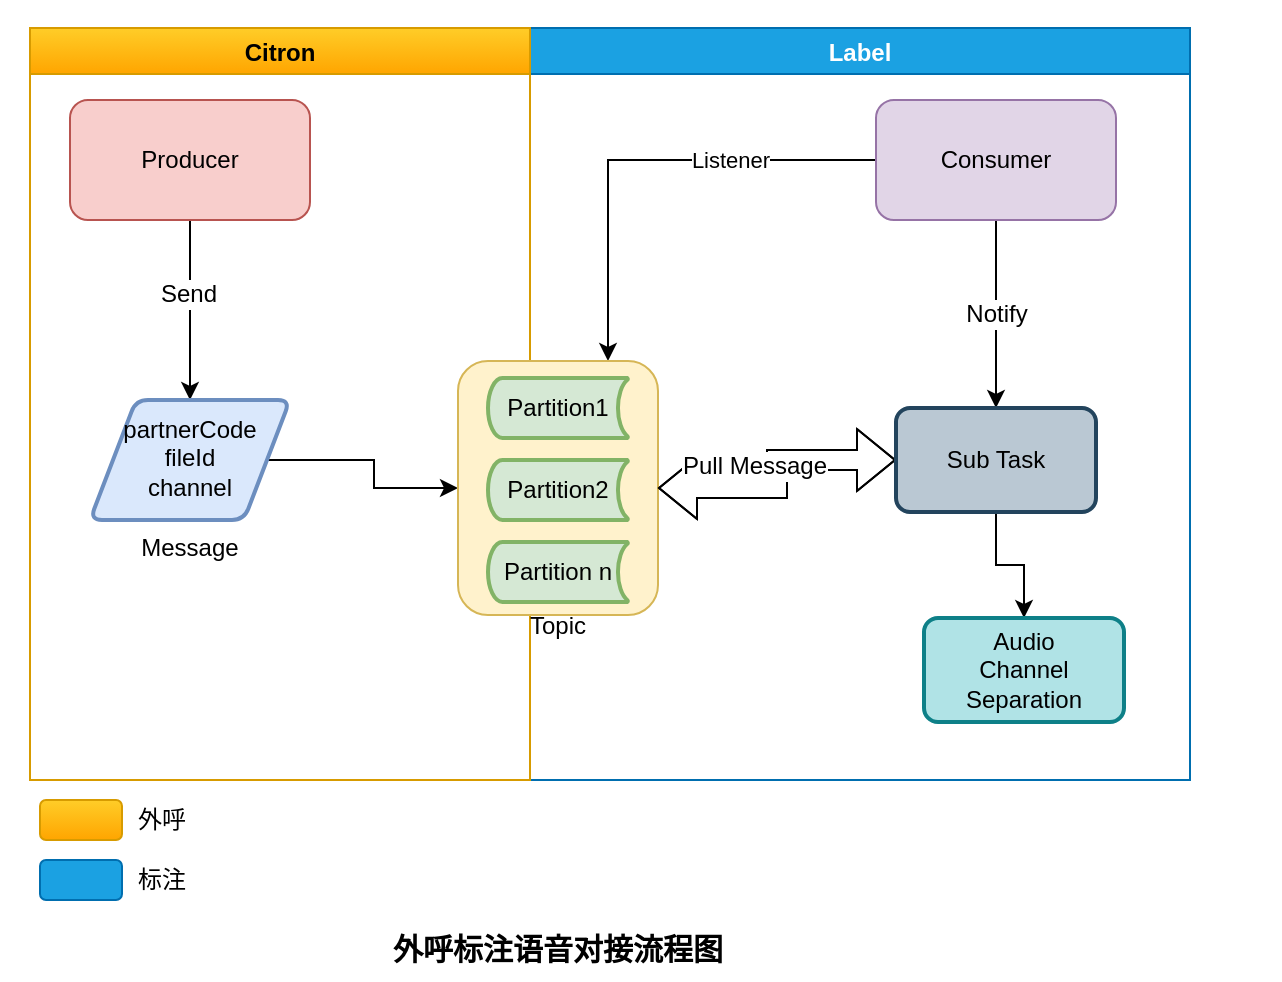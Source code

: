 <mxfile pages="1" version="11.2.8" type="github"><diagram id="_SoyM1gjRreR2W3wcuIc" name="第 1 页"><mxGraphModel dx="772" dy="500" grid="1" gridSize="10" guides="1" tooltips="1" connect="1" arrows="1" fold="1" page="1" pageScale="1" pageWidth="827" pageHeight="1169" math="0" shadow="0"><root><mxCell id="0"/><mxCell id="1" parent="0"/><mxCell id="K6LVbVNkoDodto0KRqFp-2" value="" style="rounded=1;whiteSpace=wrap;html=1;absoluteArcSize=1;arcSize=14;strokeWidth=2;shadow=0;strokeColor=none;" vertex="1" parent="1"><mxGeometry x="149" y="60" width="640" height="490" as="geometry"/></mxCell><mxCell id="UMMZn-zJN73YEVebQabu-35" value="Label" style="swimlane;rounded=0;shadow=0;fillColor=#1ba1e2;strokeColor=#006EAF;fontColor=#ffffff;" parent="1" vertex="1"><mxGeometry x="414" y="74" width="330" height="376" as="geometry"/></mxCell><mxCell id="UMMZn-zJN73YEVebQabu-34" value="Citron" style="swimlane;rounded=0;shadow=0;fillColor=#ffcd28;strokeColor=#d79b00;gradientColor=#ffa500;" parent="1" vertex="1"><mxGeometry x="164" y="74" width="250" height="376" as="geometry"/></mxCell><mxCell id="UMMZn-zJN73YEVebQabu-9" style="edgeStyle=orthogonalEdgeStyle;rounded=0;orthogonalLoop=1;jettySize=auto;html=1;entryX=0.5;entryY=0;entryDx=0;entryDy=0;" parent="1" source="UMMZn-zJN73YEVebQabu-1" target="UMMZn-zJN73YEVebQabu-3" edge="1"><mxGeometry relative="1" as="geometry"/></mxCell><mxCell id="UMMZn-zJN73YEVebQabu-23" value="Send" style="text;html=1;resizable=0;points=[];align=center;verticalAlign=middle;labelBackgroundColor=#ffffff;" parent="UMMZn-zJN73YEVebQabu-9" vertex="1" connectable="0"><mxGeometry x="-0.179" y="-1" relative="1" as="geometry"><mxPoint as="offset"/></mxGeometry></mxCell><mxCell id="UMMZn-zJN73YEVebQabu-1" value="Producer" style="rounded=1;whiteSpace=wrap;html=1;fillColor=#f8cecc;strokeColor=#b85450;" parent="1" vertex="1"><mxGeometry x="184" y="110" width="120" height="60" as="geometry"/></mxCell><mxCell id="UMMZn-zJN73YEVebQabu-4" value="Listener&lt;br&gt;" style="edgeStyle=orthogonalEdgeStyle;rounded=0;orthogonalLoop=1;jettySize=auto;html=1;exitX=0;exitY=0.5;exitDx=0;exitDy=0;entryX=0.75;entryY=0;entryDx=0;entryDy=0;" parent="1" source="UMMZn-zJN73YEVebQabu-2" target="UMMZn-zJN73YEVebQabu-13" edge="1"><mxGeometry x="-0.378" relative="1" as="geometry"><mxPoint x="450" y="120" as="targetPoint"/><mxPoint as="offset"/></mxGeometry></mxCell><mxCell id="UMMZn-zJN73YEVebQabu-25" style="edgeStyle=orthogonalEdgeStyle;rounded=0;orthogonalLoop=1;jettySize=auto;html=1;" parent="1" source="UMMZn-zJN73YEVebQabu-2" target="UMMZn-zJN73YEVebQabu-24" edge="1"><mxGeometry relative="1" as="geometry"/></mxCell><mxCell id="UMMZn-zJN73YEVebQabu-26" value="Notify" style="text;html=1;resizable=0;points=[];align=center;verticalAlign=middle;labelBackgroundColor=#ffffff;" parent="UMMZn-zJN73YEVebQabu-25" vertex="1" connectable="0"><mxGeometry x="-0.118" y="-2" relative="1" as="geometry"><mxPoint x="2" y="5" as="offset"/></mxGeometry></mxCell><mxCell id="UMMZn-zJN73YEVebQabu-2" value="Consumer" style="rounded=1;whiteSpace=wrap;html=1;fillColor=#e1d5e7;strokeColor=#9673a6;" parent="1" vertex="1"><mxGeometry x="587" y="110" width="120" height="60" as="geometry"/></mxCell><mxCell id="UMMZn-zJN73YEVebQabu-11" style="edgeStyle=orthogonalEdgeStyle;rounded=0;orthogonalLoop=1;jettySize=auto;html=1;entryX=0;entryY=0.5;entryDx=0;entryDy=0;" parent="1" source="UMMZn-zJN73YEVebQabu-3" target="UMMZn-zJN73YEVebQabu-13" edge="1"><mxGeometry relative="1" as="geometry"><mxPoint x="330" y="276" as="targetPoint"/></mxGeometry></mxCell><mxCell id="UMMZn-zJN73YEVebQabu-3" value="Message" style="verticalLabelPosition=bottom;verticalAlign=top;html=1;strokeWidth=2;shape=parallelogram;perimeter=parallelogramPerimeter;whiteSpace=wrap;rounded=1;arcSize=12;size=0.23;fillColor=#dae8fc;strokeColor=#6c8ebf;" parent="1" vertex="1"><mxGeometry x="194" y="260" width="100" height="60" as="geometry"/></mxCell><mxCell id="UMMZn-zJN73YEVebQabu-5" value="partnerCode&lt;br&gt;fileId&lt;br&gt;channel" style="text;html=1;strokeColor=none;fillColor=none;align=center;verticalAlign=middle;whiteSpace=wrap;rounded=0;" parent="1" vertex="1"><mxGeometry x="214" y="269" width="60" height="40" as="geometry"/></mxCell><mxCell id="UMMZn-zJN73YEVebQabu-13" value="" style="whiteSpace=wrap;html=1;rounded=1;fillColor=#fff2cc;strokeColor=#d6b656;" parent="1" vertex="1"><mxGeometry x="378" y="240.5" width="100" height="127" as="geometry"/></mxCell><mxCell id="UMMZn-zJN73YEVebQabu-14" value="Partition1" style="strokeWidth=2;html=1;shape=mxgraph.flowchart.stored_data;whiteSpace=wrap;rounded=1;fillColor=#d5e8d4;strokeColor=#82b366;" parent="1" vertex="1"><mxGeometry x="393" y="249" width="70" height="30" as="geometry"/></mxCell><mxCell id="UMMZn-zJN73YEVebQabu-16" value="Partition2" style="strokeWidth=2;html=1;shape=mxgraph.flowchart.stored_data;whiteSpace=wrap;rounded=1;fillColor=#d5e8d4;strokeColor=#82b366;" parent="1" vertex="1"><mxGeometry x="393" y="290" width="70" height="30" as="geometry"/></mxCell><mxCell id="UMMZn-zJN73YEVebQabu-17" value="Partition n" style="strokeWidth=2;html=1;shape=mxgraph.flowchart.stored_data;whiteSpace=wrap;rounded=1;fillColor=#d5e8d4;strokeColor=#82b366;" parent="1" vertex="1"><mxGeometry x="393" y="331" width="70" height="30" as="geometry"/></mxCell><mxCell id="UMMZn-zJN73YEVebQabu-21" value="Topic" style="text;html=1;strokeColor=none;fillColor=none;align=center;verticalAlign=middle;whiteSpace=wrap;rounded=0;" parent="1" vertex="1"><mxGeometry x="408" y="363" width="40" height="20" as="geometry"/></mxCell><mxCell id="UMMZn-zJN73YEVebQabu-22" style="edgeStyle=orthogonalEdgeStyle;rounded=0;orthogonalLoop=1;jettySize=auto;html=1;exitX=0.5;exitY=1;exitDx=0;exitDy=0;" parent="1" source="UMMZn-zJN73YEVebQabu-21" target="UMMZn-zJN73YEVebQabu-21" edge="1"><mxGeometry relative="1" as="geometry"/></mxCell><mxCell id="UMMZn-zJN73YEVebQabu-27" style="edgeStyle=orthogonalEdgeStyle;rounded=0;orthogonalLoop=1;jettySize=auto;html=1;entryX=1;entryY=0.5;entryDx=0;entryDy=0;exitX=0;exitY=0.5;exitDx=0;exitDy=0;startArrow=classic;startFill=1;shape=flexArrow;" parent="1" source="UMMZn-zJN73YEVebQabu-24" target="UMMZn-zJN73YEVebQabu-13" edge="1"><mxGeometry relative="1" as="geometry"/></mxCell><mxCell id="UMMZn-zJN73YEVebQabu-33" value="Pull Message" style="text;html=1;resizable=0;points=[];align=center;verticalAlign=middle;labelBackgroundColor=#ffffff;" parent="UMMZn-zJN73YEVebQabu-27" vertex="1" connectable="0"><mxGeometry x="-0.088" y="-2" relative="1" as="geometry"><mxPoint x="-10" y="2" as="offset"/></mxGeometry></mxCell><mxCell id="UMMZn-zJN73YEVebQabu-30" value="" style="edgeStyle=orthogonalEdgeStyle;rounded=0;orthogonalLoop=1;jettySize=auto;html=1;" parent="1" source="UMMZn-zJN73YEVebQabu-24" target="UMMZn-zJN73YEVebQabu-29" edge="1"><mxGeometry relative="1" as="geometry"/></mxCell><mxCell id="UMMZn-zJN73YEVebQabu-24" value="Sub Task" style="rounded=1;whiteSpace=wrap;html=1;absoluteArcSize=1;arcSize=14;strokeWidth=2;fillColor=#bac8d3;strokeColor=#23445d;" parent="1" vertex="1"><mxGeometry x="597" y="264" width="100" height="52" as="geometry"/></mxCell><mxCell id="UMMZn-zJN73YEVebQabu-29" value="Audio&lt;br&gt;Channel Separation" style="rounded=1;whiteSpace=wrap;html=1;absoluteArcSize=1;arcSize=14;strokeWidth=2;fillColor=#b0e3e6;strokeColor=#0e8088;" parent="1" vertex="1"><mxGeometry x="611" y="369" width="100" height="52" as="geometry"/></mxCell><mxCell id="K6LVbVNkoDodto0KRqFp-3" value="&lt;b&gt;&lt;font style=&quot;font-size: 15px&quot;&gt;外呼标注语音对接流程图&lt;/font&gt;&lt;/b&gt;" style="text;html=1;strokeColor=none;fillColor=none;align=center;verticalAlign=middle;whiteSpace=wrap;rounded=0;shadow=0;" vertex="1" parent="1"><mxGeometry x="333" y="524" width="190" height="20" as="geometry"/></mxCell><mxCell id="K6LVbVNkoDodto0KRqFp-6" value="" style="rounded=1;whiteSpace=wrap;html=1;shadow=0;gradientColor=#ffa500;fillColor=#ffcd28;strokeColor=#d79b00;" vertex="1" parent="1"><mxGeometry x="169" y="460" width="41" height="20" as="geometry"/></mxCell><mxCell id="K6LVbVNkoDodto0KRqFp-7" value="" style="rounded=1;whiteSpace=wrap;html=1;shadow=0;fillColor=#1ba1e2;strokeColor=#006EAF;fontColor=#ffffff;" vertex="1" parent="1"><mxGeometry x="169" y="490" width="41" height="20" as="geometry"/></mxCell><mxCell id="K6LVbVNkoDodto0KRqFp-8" value="外呼" style="text;html=1;strokeColor=none;fillColor=none;align=center;verticalAlign=middle;whiteSpace=wrap;rounded=0;shadow=0;" vertex="1" parent="1"><mxGeometry x="210" y="460" width="40" height="20" as="geometry"/></mxCell><mxCell id="K6LVbVNkoDodto0KRqFp-10" value="标注" style="text;html=1;strokeColor=none;fillColor=none;align=center;verticalAlign=middle;whiteSpace=wrap;rounded=0;shadow=0;" vertex="1" parent="1"><mxGeometry x="210" y="490" width="40" height="20" as="geometry"/></mxCell></root></mxGraphModel></diagram></mxfile>
